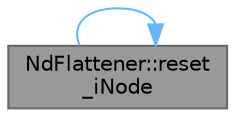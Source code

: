 digraph "NdFlattener::reset_iNode"
{
 // LATEX_PDF_SIZE
  bgcolor="transparent";
  edge [fontname=Helvetica,fontsize=10,labelfontname=Helvetica,labelfontsize=10];
  node [fontname=Helvetica,fontsize=10,shape=box,height=0.2,width=0.4];
  rankdir="LR";
  Node1 [id="Node000001",label="NdFlattener::reset\l_iNode",height=0.2,width=0.4,color="gray40", fillcolor="grey60", style="filled", fontcolor="black",tooltip="Set iNode to 0 in all layers."];
  Node1 -> Node1 [id="edge1_Node000001_Node000001",color="steelblue1",style="solid",tooltip=" "];
}
